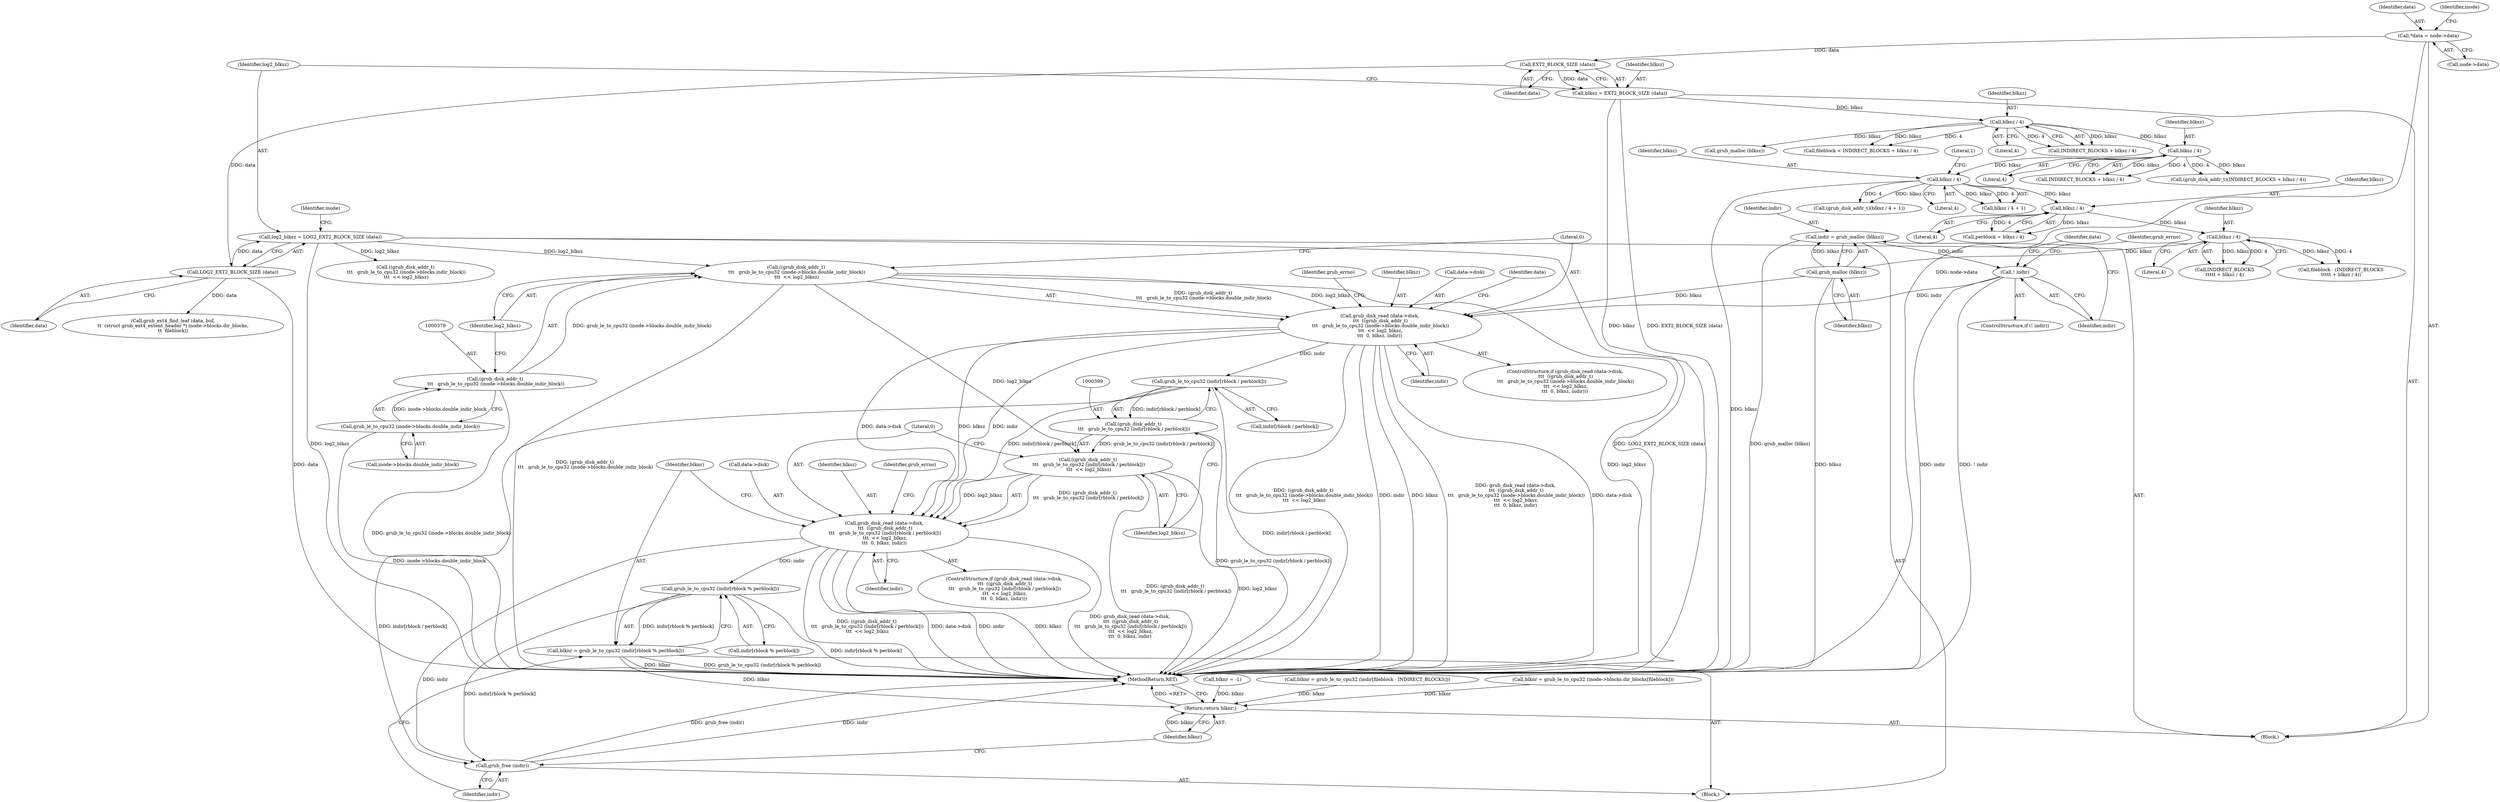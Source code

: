 digraph "1_radare2_65000a7fd9eea62359e6d6714f17b94a99a82edd_0@API" {
"1000373" [label="(Call,grub_disk_read (data->disk,\n \t\t\t  ((grub_disk_addr_t)\n \t\t\t   grub_le_to_cpu32 (inode->blocks.double_indir_block))\n \t\t\t  << log2_blksz,\n\t\t\t  0, blksz, indir))"];
"1000377" [label="(Call,((grub_disk_addr_t)\n \t\t\t   grub_le_to_cpu32 (inode->blocks.double_indir_block))\n \t\t\t  << log2_blksz)"];
"1000378" [label="(Call,(grub_disk_addr_t)\n \t\t\t   grub_le_to_cpu32 (inode->blocks.double_indir_block))"];
"1000380" [label="(Call,grub_le_to_cpu32 (inode->blocks.double_indir_block))"];
"1000132" [label="(Call,log2_blksz = LOG2_EXT2_BLOCK_SIZE (data))"];
"1000134" [label="(Call,LOG2_EXT2_BLOCK_SIZE (data))"];
"1000129" [label="(Call,EXT2_BLOCK_SIZE (data))"];
"1000109" [label="(Call,*data = node->data)"];
"1000365" [label="(Call,grub_malloc (blksz))"];
"1000359" [label="(Call,blksz / 4)"];
"1000349" [label="(Call,blksz / 4)"];
"1000341" [label="(Call,blksz / 4)"];
"1000335" [label="(Call,blksz / 4)"];
"1000282" [label="(Call,blksz / 4)"];
"1000127" [label="(Call,blksz = EXT2_BLOCK_SIZE (data))"];
"1000368" [label="(Call,! indir)"];
"1000363" [label="(Call,indir = grub_malloc (blksz))"];
"1000393" [label="(Call,grub_disk_read (data->disk,\n \t\t\t  ((grub_disk_addr_t)\n \t\t\t   grub_le_to_cpu32 (indir[rblock / perblock]))\n \t\t\t  << log2_blksz,\n\t\t\t  0, blksz, indir))"];
"1000414" [label="(Call,grub_le_to_cpu32 (indir[rblock % perblock]))"];
"1000412" [label="(Call,blknr = grub_le_to_cpu32 (indir[rblock % perblock]))"];
"1000427" [label="(Return,return blknr;)"];
"1000420" [label="(Call,grub_free (indir))"];
"1000400" [label="(Call,grub_le_to_cpu32 (indir[rblock / perblock]))"];
"1000398" [label="(Call,(grub_disk_addr_t)\n \t\t\t   grub_le_to_cpu32 (indir[rblock / perblock]))"];
"1000397" [label="(Call,((grub_disk_addr_t)\n \t\t\t   grub_le_to_cpu32 (indir[rblock / perblock]))\n \t\t\t  << log2_blksz)"];
"1000345" [label="(Block,)"];
"1000414" [label="(Call,grub_le_to_cpu32 (indir[rblock % perblock]))"];
"1000110" [label="(Identifier,data)"];
"1000340" [label="(Call,blksz / 4 + 1)"];
"1000132" [label="(Call,log2_blksz = LOG2_EXT2_BLOCK_SIZE (data))"];
"1000130" [label="(Identifier,data)"];
"1000351" [label="(Literal,4)"];
"1000116" [label="(Identifier,inode)"];
"1000122" [label="(Call,blknr = -1)"];
"1000378" [label="(Call,(grub_disk_addr_t)\n \t\t\t   grub_le_to_cpu32 (inode->blocks.double_indir_block))"];
"1000407" [label="(Literal,0)"];
"1000150" [label="(Call,grub_ext4_find_leaf (data, buf,\n\t\t  (struct grub_ext4_extent_header *) inode->blocks.dir_blocks,\n\t\t  fileblock))"];
"1000388" [label="(Identifier,blksz)"];
"1000397" [label="(Call,((grub_disk_addr_t)\n \t\t\t   grub_le_to_cpu32 (indir[rblock / perblock]))\n \t\t\t  << log2_blksz)"];
"1000280" [label="(Call,INDIRECT_BLOCKS + blksz / 4)"];
"1000355" [label="(Call,fileblock - (INDIRECT_BLOCKS\n\t\t\t\t\t + blksz / 4))"];
"1000421" [label="(Identifier,indir)"];
"1000377" [label="(Call,((grub_disk_addr_t)\n \t\t\t   grub_le_to_cpu32 (inode->blocks.double_indir_block))\n \t\t\t  << log2_blksz)"];
"1000406" [label="(Identifier,log2_blksz)"];
"1000368" [label="(Call,! indir)"];
"1000387" [label="(Literal,0)"];
"1000361" [label="(Literal,4)"];
"1000427" [label="(Return,return blknr;)"];
"1000367" [label="(ControlStructure,if (! indir))"];
"1000316" [label="(Call,blknr = grub_le_to_cpu32 (indir[fileblock - INDIRECT_BLOCKS]))"];
"1000331" [label="(Call,(grub_disk_addr_t)(INDIRECT_BLOCKS + blksz / 4))"];
"1000289" [label="(Call,grub_malloc (blksz))"];
"1000342" [label="(Identifier,blksz)"];
"1000360" [label="(Identifier,blksz)"];
"1000107" [label="(Block,)"];
"1000372" [label="(ControlStructure,if (grub_disk_read (data->disk,\n \t\t\t  ((grub_disk_addr_t)\n \t\t\t   grub_le_to_cpu32 (inode->blocks.double_indir_block))\n \t\t\t  << log2_blksz,\n\t\t\t  0, blksz, indir)))"];
"1000415" [label="(Call,indir[rblock % perblock])"];
"1000359" [label="(Call,blksz / 4)"];
"1000401" [label="(Call,indir[rblock / perblock])"];
"1000429" [label="(MethodReturn,RET)"];
"1000357" [label="(Call,INDIRECT_BLOCKS\n\t\t\t\t\t + blksz / 4)"];
"1000375" [label="(Identifier,data)"];
"1000111" [label="(Call,node->data)"];
"1000133" [label="(Identifier,log2_blksz)"];
"1000338" [label="(Call,(grub_disk_addr_t)(blksz / 4 + 1))"];
"1000374" [label="(Call,data->disk)"];
"1000392" [label="(ControlStructure,if (grub_disk_read (data->disk,\n \t\t\t  ((grub_disk_addr_t)\n \t\t\t   grub_le_to_cpu32 (indir[rblock / perblock]))\n \t\t\t  << log2_blksz,\n\t\t\t  0, blksz, indir)))"];
"1000408" [label="(Identifier,blksz)"];
"1000350" [label="(Identifier,blksz)"];
"1000333" [label="(Call,INDIRECT_BLOCKS + blksz / 4)"];
"1000278" [label="(Call,fileblock < INDIRECT_BLOCKS + blksz / 4)"];
"1000411" [label="(Identifier,grub_errno)"];
"1000343" [label="(Literal,4)"];
"1000282" [label="(Call,blksz / 4)"];
"1000363" [label="(Call,indir = grub_malloc (blksz))"];
"1000335" [label="(Call,blksz / 4)"];
"1000380" [label="(Call,grub_le_to_cpu32 (inode->blocks.double_indir_block))"];
"1000140" [label="(Identifier,inode)"];
"1000365" [label="(Call,grub_malloc (blksz))"];
"1000266" [label="(Call,blknr = grub_le_to_cpu32 (inode->blocks.dir_blocks[fileblock]))"];
"1000371" [label="(Identifier,grub_errno)"];
"1000129" [label="(Call,EXT2_BLOCK_SIZE (data))"];
"1000135" [label="(Identifier,data)"];
"1000420" [label="(Call,grub_free (indir))"];
"1000369" [label="(Identifier,indir)"];
"1000398" [label="(Call,(grub_disk_addr_t)\n \t\t\t   grub_le_to_cpu32 (indir[rblock / perblock]))"];
"1000341" [label="(Call,blksz / 4)"];
"1000409" [label="(Identifier,indir)"];
"1000389" [label="(Identifier,indir)"];
"1000128" [label="(Identifier,blksz)"];
"1000283" [label="(Identifier,blksz)"];
"1000301" [label="(Call,((grub_disk_addr_t)\n \t\t\t   grub_le_to_cpu32 (inode->blocks.indir_block))\n \t\t\t  << log2_blksz)"];
"1000428" [label="(Identifier,blknr)"];
"1000381" [label="(Call,inode->blocks.double_indir_block)"];
"1000349" [label="(Call,blksz / 4)"];
"1000413" [label="(Identifier,blknr)"];
"1000394" [label="(Call,data->disk)"];
"1000393" [label="(Call,grub_disk_read (data->disk,\n \t\t\t  ((grub_disk_addr_t)\n \t\t\t   grub_le_to_cpu32 (indir[rblock / perblock]))\n \t\t\t  << log2_blksz,\n\t\t\t  0, blksz, indir))"];
"1000373" [label="(Call,grub_disk_read (data->disk,\n \t\t\t  ((grub_disk_addr_t)\n \t\t\t   grub_le_to_cpu32 (inode->blocks.double_indir_block))\n \t\t\t  << log2_blksz,\n\t\t\t  0, blksz, indir))"];
"1000336" [label="(Identifier,blksz)"];
"1000412" [label="(Call,blknr = grub_le_to_cpu32 (indir[rblock % perblock]))"];
"1000395" [label="(Identifier,data)"];
"1000386" [label="(Identifier,log2_blksz)"];
"1000284" [label="(Literal,4)"];
"1000391" [label="(Identifier,grub_errno)"];
"1000337" [label="(Literal,4)"];
"1000344" [label="(Literal,1)"];
"1000127" [label="(Call,blksz = EXT2_BLOCK_SIZE (data))"];
"1000109" [label="(Call,*data = node->data)"];
"1000347" [label="(Call,perblock = blksz / 4)"];
"1000366" [label="(Identifier,blksz)"];
"1000400" [label="(Call,grub_le_to_cpu32 (indir[rblock / perblock]))"];
"1000364" [label="(Identifier,indir)"];
"1000134" [label="(Call,LOG2_EXT2_BLOCK_SIZE (data))"];
"1000373" -> "1000372"  [label="AST: "];
"1000373" -> "1000389"  [label="CFG: "];
"1000374" -> "1000373"  [label="AST: "];
"1000377" -> "1000373"  [label="AST: "];
"1000387" -> "1000373"  [label="AST: "];
"1000388" -> "1000373"  [label="AST: "];
"1000389" -> "1000373"  [label="AST: "];
"1000391" -> "1000373"  [label="CFG: "];
"1000395" -> "1000373"  [label="CFG: "];
"1000373" -> "1000429"  [label="DDG: ((grub_disk_addr_t)\n \t\t\t   grub_le_to_cpu32 (inode->blocks.double_indir_block))\n \t\t\t  << log2_blksz"];
"1000373" -> "1000429"  [label="DDG: indir"];
"1000373" -> "1000429"  [label="DDG: blksz"];
"1000373" -> "1000429"  [label="DDG: grub_disk_read (data->disk,\n \t\t\t  ((grub_disk_addr_t)\n \t\t\t   grub_le_to_cpu32 (inode->blocks.double_indir_block))\n \t\t\t  << log2_blksz,\n\t\t\t  0, blksz, indir)"];
"1000373" -> "1000429"  [label="DDG: data->disk"];
"1000377" -> "1000373"  [label="DDG: (grub_disk_addr_t)\n \t\t\t   grub_le_to_cpu32 (inode->blocks.double_indir_block)"];
"1000377" -> "1000373"  [label="DDG: log2_blksz"];
"1000365" -> "1000373"  [label="DDG: blksz"];
"1000368" -> "1000373"  [label="DDG: indir"];
"1000373" -> "1000393"  [label="DDG: data->disk"];
"1000373" -> "1000393"  [label="DDG: blksz"];
"1000373" -> "1000393"  [label="DDG: indir"];
"1000373" -> "1000400"  [label="DDG: indir"];
"1000377" -> "1000386"  [label="CFG: "];
"1000378" -> "1000377"  [label="AST: "];
"1000386" -> "1000377"  [label="AST: "];
"1000387" -> "1000377"  [label="CFG: "];
"1000377" -> "1000429"  [label="DDG: (grub_disk_addr_t)\n \t\t\t   grub_le_to_cpu32 (inode->blocks.double_indir_block)"];
"1000377" -> "1000429"  [label="DDG: log2_blksz"];
"1000378" -> "1000377"  [label="DDG: grub_le_to_cpu32 (inode->blocks.double_indir_block)"];
"1000132" -> "1000377"  [label="DDG: log2_blksz"];
"1000377" -> "1000397"  [label="DDG: log2_blksz"];
"1000378" -> "1000380"  [label="CFG: "];
"1000379" -> "1000378"  [label="AST: "];
"1000380" -> "1000378"  [label="AST: "];
"1000386" -> "1000378"  [label="CFG: "];
"1000378" -> "1000429"  [label="DDG: grub_le_to_cpu32 (inode->blocks.double_indir_block)"];
"1000380" -> "1000378"  [label="DDG: inode->blocks.double_indir_block"];
"1000380" -> "1000381"  [label="CFG: "];
"1000381" -> "1000380"  [label="AST: "];
"1000380" -> "1000429"  [label="DDG: inode->blocks.double_indir_block"];
"1000132" -> "1000107"  [label="AST: "];
"1000132" -> "1000134"  [label="CFG: "];
"1000133" -> "1000132"  [label="AST: "];
"1000134" -> "1000132"  [label="AST: "];
"1000140" -> "1000132"  [label="CFG: "];
"1000132" -> "1000429"  [label="DDG: LOG2_EXT2_BLOCK_SIZE (data)"];
"1000132" -> "1000429"  [label="DDG: log2_blksz"];
"1000134" -> "1000132"  [label="DDG: data"];
"1000132" -> "1000301"  [label="DDG: log2_blksz"];
"1000134" -> "1000135"  [label="CFG: "];
"1000135" -> "1000134"  [label="AST: "];
"1000134" -> "1000429"  [label="DDG: data"];
"1000129" -> "1000134"  [label="DDG: data"];
"1000134" -> "1000150"  [label="DDG: data"];
"1000129" -> "1000127"  [label="AST: "];
"1000129" -> "1000130"  [label="CFG: "];
"1000130" -> "1000129"  [label="AST: "];
"1000127" -> "1000129"  [label="CFG: "];
"1000129" -> "1000127"  [label="DDG: data"];
"1000109" -> "1000129"  [label="DDG: data"];
"1000109" -> "1000107"  [label="AST: "];
"1000109" -> "1000111"  [label="CFG: "];
"1000110" -> "1000109"  [label="AST: "];
"1000111" -> "1000109"  [label="AST: "];
"1000116" -> "1000109"  [label="CFG: "];
"1000109" -> "1000429"  [label="DDG: node->data"];
"1000365" -> "1000363"  [label="AST: "];
"1000365" -> "1000366"  [label="CFG: "];
"1000366" -> "1000365"  [label="AST: "];
"1000363" -> "1000365"  [label="CFG: "];
"1000365" -> "1000429"  [label="DDG: blksz"];
"1000365" -> "1000363"  [label="DDG: blksz"];
"1000359" -> "1000365"  [label="DDG: blksz"];
"1000359" -> "1000357"  [label="AST: "];
"1000359" -> "1000361"  [label="CFG: "];
"1000360" -> "1000359"  [label="AST: "];
"1000361" -> "1000359"  [label="AST: "];
"1000357" -> "1000359"  [label="CFG: "];
"1000359" -> "1000355"  [label="DDG: blksz"];
"1000359" -> "1000355"  [label="DDG: 4"];
"1000359" -> "1000357"  [label="DDG: blksz"];
"1000359" -> "1000357"  [label="DDG: 4"];
"1000349" -> "1000359"  [label="DDG: blksz"];
"1000349" -> "1000347"  [label="AST: "];
"1000349" -> "1000351"  [label="CFG: "];
"1000350" -> "1000349"  [label="AST: "];
"1000351" -> "1000349"  [label="AST: "];
"1000347" -> "1000349"  [label="CFG: "];
"1000349" -> "1000347"  [label="DDG: blksz"];
"1000349" -> "1000347"  [label="DDG: 4"];
"1000341" -> "1000349"  [label="DDG: blksz"];
"1000341" -> "1000340"  [label="AST: "];
"1000341" -> "1000343"  [label="CFG: "];
"1000342" -> "1000341"  [label="AST: "];
"1000343" -> "1000341"  [label="AST: "];
"1000344" -> "1000341"  [label="CFG: "];
"1000341" -> "1000429"  [label="DDG: blksz"];
"1000341" -> "1000338"  [label="DDG: blksz"];
"1000341" -> "1000338"  [label="DDG: 4"];
"1000341" -> "1000340"  [label="DDG: blksz"];
"1000341" -> "1000340"  [label="DDG: 4"];
"1000335" -> "1000341"  [label="DDG: blksz"];
"1000335" -> "1000333"  [label="AST: "];
"1000335" -> "1000337"  [label="CFG: "];
"1000336" -> "1000335"  [label="AST: "];
"1000337" -> "1000335"  [label="AST: "];
"1000333" -> "1000335"  [label="CFG: "];
"1000335" -> "1000331"  [label="DDG: blksz"];
"1000335" -> "1000331"  [label="DDG: 4"];
"1000335" -> "1000333"  [label="DDG: blksz"];
"1000335" -> "1000333"  [label="DDG: 4"];
"1000282" -> "1000335"  [label="DDG: blksz"];
"1000282" -> "1000280"  [label="AST: "];
"1000282" -> "1000284"  [label="CFG: "];
"1000283" -> "1000282"  [label="AST: "];
"1000284" -> "1000282"  [label="AST: "];
"1000280" -> "1000282"  [label="CFG: "];
"1000282" -> "1000278"  [label="DDG: blksz"];
"1000282" -> "1000278"  [label="DDG: 4"];
"1000282" -> "1000280"  [label="DDG: blksz"];
"1000282" -> "1000280"  [label="DDG: 4"];
"1000127" -> "1000282"  [label="DDG: blksz"];
"1000282" -> "1000289"  [label="DDG: blksz"];
"1000127" -> "1000107"  [label="AST: "];
"1000128" -> "1000127"  [label="AST: "];
"1000133" -> "1000127"  [label="CFG: "];
"1000127" -> "1000429"  [label="DDG: EXT2_BLOCK_SIZE (data)"];
"1000127" -> "1000429"  [label="DDG: blksz"];
"1000368" -> "1000367"  [label="AST: "];
"1000368" -> "1000369"  [label="CFG: "];
"1000369" -> "1000368"  [label="AST: "];
"1000371" -> "1000368"  [label="CFG: "];
"1000375" -> "1000368"  [label="CFG: "];
"1000368" -> "1000429"  [label="DDG: indir"];
"1000368" -> "1000429"  [label="DDG: ! indir"];
"1000363" -> "1000368"  [label="DDG: indir"];
"1000363" -> "1000345"  [label="AST: "];
"1000364" -> "1000363"  [label="AST: "];
"1000369" -> "1000363"  [label="CFG: "];
"1000363" -> "1000429"  [label="DDG: grub_malloc (blksz)"];
"1000393" -> "1000392"  [label="AST: "];
"1000393" -> "1000409"  [label="CFG: "];
"1000394" -> "1000393"  [label="AST: "];
"1000397" -> "1000393"  [label="AST: "];
"1000407" -> "1000393"  [label="AST: "];
"1000408" -> "1000393"  [label="AST: "];
"1000409" -> "1000393"  [label="AST: "];
"1000411" -> "1000393"  [label="CFG: "];
"1000413" -> "1000393"  [label="CFG: "];
"1000393" -> "1000429"  [label="DDG: ((grub_disk_addr_t)\n \t\t\t   grub_le_to_cpu32 (indir[rblock / perblock]))\n \t\t\t  << log2_blksz"];
"1000393" -> "1000429"  [label="DDG: data->disk"];
"1000393" -> "1000429"  [label="DDG: indir"];
"1000393" -> "1000429"  [label="DDG: blksz"];
"1000393" -> "1000429"  [label="DDG: grub_disk_read (data->disk,\n \t\t\t  ((grub_disk_addr_t)\n \t\t\t   grub_le_to_cpu32 (indir[rblock / perblock]))\n \t\t\t  << log2_blksz,\n\t\t\t  0, blksz, indir)"];
"1000397" -> "1000393"  [label="DDG: (grub_disk_addr_t)\n \t\t\t   grub_le_to_cpu32 (indir[rblock / perblock])"];
"1000397" -> "1000393"  [label="DDG: log2_blksz"];
"1000400" -> "1000393"  [label="DDG: indir[rblock / perblock]"];
"1000393" -> "1000414"  [label="DDG: indir"];
"1000393" -> "1000420"  [label="DDG: indir"];
"1000414" -> "1000412"  [label="AST: "];
"1000414" -> "1000415"  [label="CFG: "];
"1000415" -> "1000414"  [label="AST: "];
"1000412" -> "1000414"  [label="CFG: "];
"1000414" -> "1000429"  [label="DDG: indir[rblock % perblock]"];
"1000414" -> "1000412"  [label="DDG: indir[rblock % perblock]"];
"1000414" -> "1000420"  [label="DDG: indir[rblock % perblock]"];
"1000412" -> "1000345"  [label="AST: "];
"1000413" -> "1000412"  [label="AST: "];
"1000421" -> "1000412"  [label="CFG: "];
"1000412" -> "1000429"  [label="DDG: grub_le_to_cpu32 (indir[rblock % perblock])"];
"1000412" -> "1000429"  [label="DDG: blknr"];
"1000412" -> "1000427"  [label="DDG: blknr"];
"1000427" -> "1000107"  [label="AST: "];
"1000427" -> "1000428"  [label="CFG: "];
"1000428" -> "1000427"  [label="AST: "];
"1000429" -> "1000427"  [label="CFG: "];
"1000427" -> "1000429"  [label="DDG: <RET>"];
"1000428" -> "1000427"  [label="DDG: blknr"];
"1000122" -> "1000427"  [label="DDG: blknr"];
"1000266" -> "1000427"  [label="DDG: blknr"];
"1000316" -> "1000427"  [label="DDG: blknr"];
"1000420" -> "1000345"  [label="AST: "];
"1000420" -> "1000421"  [label="CFG: "];
"1000421" -> "1000420"  [label="AST: "];
"1000428" -> "1000420"  [label="CFG: "];
"1000420" -> "1000429"  [label="DDG: grub_free (indir)"];
"1000420" -> "1000429"  [label="DDG: indir"];
"1000400" -> "1000420"  [label="DDG: indir[rblock / perblock]"];
"1000400" -> "1000398"  [label="AST: "];
"1000400" -> "1000401"  [label="CFG: "];
"1000401" -> "1000400"  [label="AST: "];
"1000398" -> "1000400"  [label="CFG: "];
"1000400" -> "1000429"  [label="DDG: indir[rblock / perblock]"];
"1000400" -> "1000398"  [label="DDG: indir[rblock / perblock]"];
"1000398" -> "1000397"  [label="AST: "];
"1000399" -> "1000398"  [label="AST: "];
"1000406" -> "1000398"  [label="CFG: "];
"1000398" -> "1000429"  [label="DDG: grub_le_to_cpu32 (indir[rblock / perblock])"];
"1000398" -> "1000397"  [label="DDG: grub_le_to_cpu32 (indir[rblock / perblock])"];
"1000397" -> "1000406"  [label="CFG: "];
"1000406" -> "1000397"  [label="AST: "];
"1000407" -> "1000397"  [label="CFG: "];
"1000397" -> "1000429"  [label="DDG: (grub_disk_addr_t)\n \t\t\t   grub_le_to_cpu32 (indir[rblock / perblock])"];
"1000397" -> "1000429"  [label="DDG: log2_blksz"];
}
